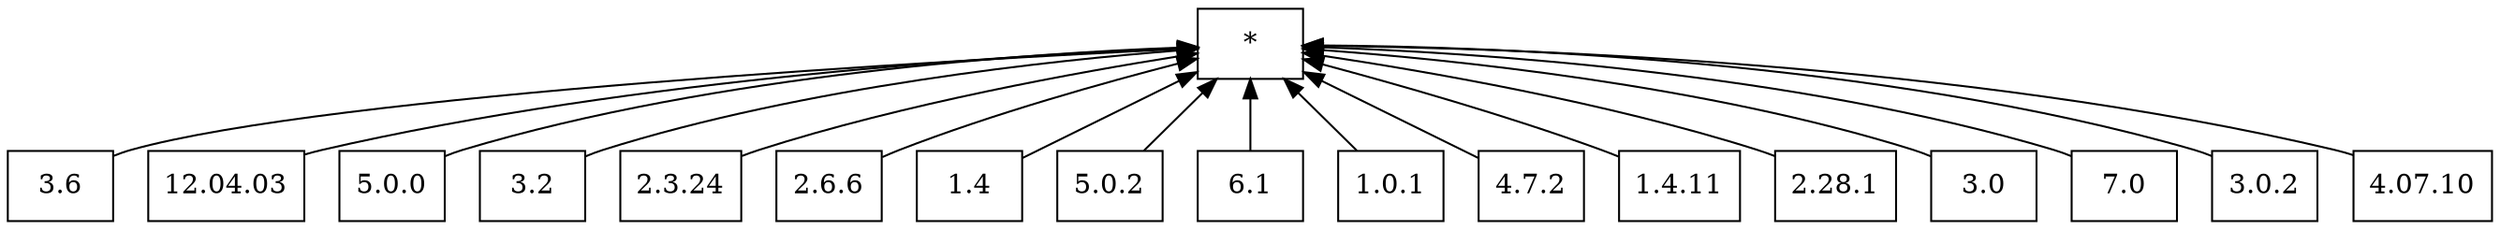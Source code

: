 digraph G { 
 rankdir=BT;
 subgraph ba { 
1 [shape=record,label="{3.6}"];
2 [shape=record,label="{12.04.03}"];
3 [shape=record,label="{5.0.0}"];
4 [shape=record,label="{3.2}"];
5 [shape=record,label="{2.3.24}"];
6 [shape=record,label="{2.6.6}"];
7 [shape=record,label="{1.4}"];
8 [shape=record,label="{5.0.2}"];
9 [shape=record,label="{6.1}"];
10 [shape=record,label="{1.0.1}"];
11 [shape=record,label="{4.7.2}"];
12 [shape=record,label="{1.4.11}"];
13 [shape=record,label="{2.28.1}"];
14 [shape=record,label="{3.0}"];
15 [shape=record,label="{7.0}"];
16 [shape=record,label="{3.0.2}"];
17 [shape=record,label="{4.07.10}"];
18 [shape=record,label="{*}"];
1 -> 18
2 -> 18
3 -> 18
4 -> 18
5 -> 18
6 -> 18
7 -> 18
8 -> 18
9 -> 18
10 -> 18
11 -> 18
12 -> 18
13 -> 18
14 -> 18
15 -> 18
16 -> 18
17 -> 18
}}